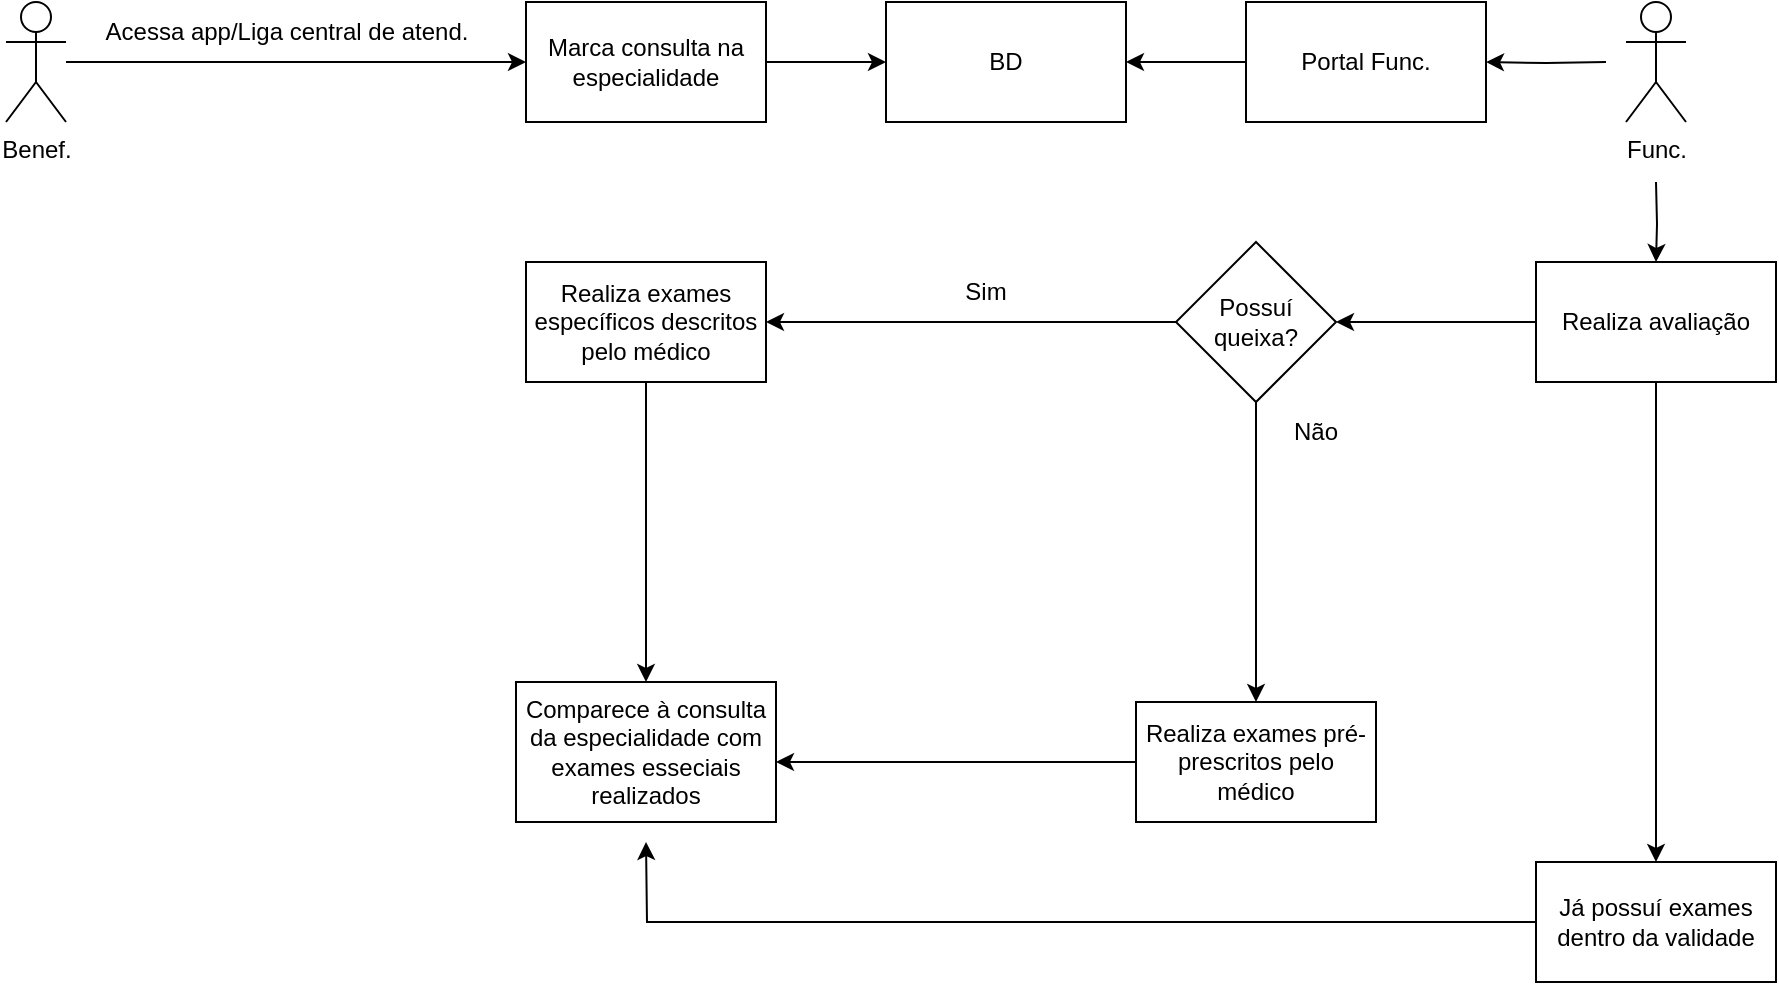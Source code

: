 <mxfile version="22.1.2" type="device">
  <diagram name="Página-1" id="huURj8NSp5yyznoCVy1u">
    <mxGraphModel dx="1707" dy="426" grid="1" gridSize="10" guides="1" tooltips="1" connect="1" arrows="1" fold="1" page="1" pageScale="1" pageWidth="827" pageHeight="1169" math="0" shadow="0">
      <root>
        <mxCell id="0" />
        <mxCell id="1" parent="0" />
        <mxCell id="s7PfS4D-mDp2UdjOUPB3-10" value="" style="edgeStyle=orthogonalEdgeStyle;rounded=0;orthogonalLoop=1;jettySize=auto;html=1;" parent="1" source="s7PfS4D-mDp2UdjOUPB3-1" target="s7PfS4D-mDp2UdjOUPB3-9" edge="1">
          <mxGeometry relative="1" as="geometry" />
        </mxCell>
        <mxCell id="s7PfS4D-mDp2UdjOUPB3-1" value="Benef.&lt;br&gt;" style="shape=umlActor;verticalLabelPosition=bottom;verticalAlign=top;html=1;outlineConnect=0;" parent="1" vertex="1">
          <mxGeometry x="-90" y="50" width="30" height="60" as="geometry" />
        </mxCell>
        <mxCell id="s7PfS4D-mDp2UdjOUPB3-15" value="" style="edgeStyle=orthogonalEdgeStyle;rounded=0;orthogonalLoop=1;jettySize=auto;html=1;" parent="1" target="s7PfS4D-mDp2UdjOUPB3-13" edge="1">
          <mxGeometry relative="1" as="geometry">
            <mxPoint x="710" y="80" as="sourcePoint" />
          </mxGeometry>
        </mxCell>
        <mxCell id="s7PfS4D-mDp2UdjOUPB3-19" value="" style="edgeStyle=orthogonalEdgeStyle;rounded=0;orthogonalLoop=1;jettySize=auto;html=1;" parent="1" target="s7PfS4D-mDp2UdjOUPB3-17" edge="1">
          <mxGeometry relative="1" as="geometry">
            <mxPoint x="735" y="140" as="sourcePoint" />
          </mxGeometry>
        </mxCell>
        <mxCell id="s7PfS4D-mDp2UdjOUPB3-3" value="Func." style="shape=umlActor;verticalLabelPosition=bottom;verticalAlign=top;html=1;outlineConnect=0;" parent="1" vertex="1">
          <mxGeometry x="720" y="50" width="30" height="60" as="geometry" />
        </mxCell>
        <mxCell id="s7PfS4D-mDp2UdjOUPB3-12" value="" style="edgeStyle=orthogonalEdgeStyle;rounded=0;orthogonalLoop=1;jettySize=auto;html=1;" parent="1" source="s7PfS4D-mDp2UdjOUPB3-9" target="s7PfS4D-mDp2UdjOUPB3-11" edge="1">
          <mxGeometry relative="1" as="geometry" />
        </mxCell>
        <object label="Marca consulta na especialidade" ID_consulta="1" ID_Benef="1" Data_consulta="20/10/2024" Especialidade="Urologia" id="s7PfS4D-mDp2UdjOUPB3-9">
          <mxCell style="rounded=0;whiteSpace=wrap;html=1;" parent="1" vertex="1">
            <mxGeometry x="170" y="50" width="120" height="60" as="geometry" />
          </mxCell>
        </object>
        <mxCell id="s7PfS4D-mDp2UdjOUPB3-11" value="BD" style="whiteSpace=wrap;html=1;rounded=0;" parent="1" vertex="1">
          <mxGeometry x="350" y="50" width="120" height="60" as="geometry" />
        </mxCell>
        <mxCell id="kDG-FSavLzpLOqaSPFLf-6" value="" style="edgeStyle=orthogonalEdgeStyle;rounded=0;orthogonalLoop=1;jettySize=auto;html=1;" edge="1" parent="1" source="s7PfS4D-mDp2UdjOUPB3-13" target="s7PfS4D-mDp2UdjOUPB3-11">
          <mxGeometry relative="1" as="geometry" />
        </mxCell>
        <mxCell id="s7PfS4D-mDp2UdjOUPB3-13" value="Portal Func." style="rounded=0;whiteSpace=wrap;html=1;" parent="1" vertex="1">
          <mxGeometry x="530" y="50" width="120" height="60" as="geometry" />
        </mxCell>
        <mxCell id="s7PfS4D-mDp2UdjOUPB3-25" value="" style="edgeStyle=orthogonalEdgeStyle;rounded=0;orthogonalLoop=1;jettySize=auto;html=1;" parent="1" source="s7PfS4D-mDp2UdjOUPB3-17" target="s7PfS4D-mDp2UdjOUPB3-24" edge="1">
          <mxGeometry relative="1" as="geometry" />
        </mxCell>
        <mxCell id="kDG-FSavLzpLOqaSPFLf-5" style="edgeStyle=orthogonalEdgeStyle;rounded=0;orthogonalLoop=1;jettySize=auto;html=1;exitX=0.5;exitY=1;exitDx=0;exitDy=0;entryX=0.5;entryY=0;entryDx=0;entryDy=0;" edge="1" parent="1" source="s7PfS4D-mDp2UdjOUPB3-17" target="kDG-FSavLzpLOqaSPFLf-1">
          <mxGeometry relative="1" as="geometry">
            <mxPoint x="735" y="470" as="targetPoint" />
          </mxGeometry>
        </mxCell>
        <mxCell id="s7PfS4D-mDp2UdjOUPB3-17" value="Realiza avaliação" style="rounded=0;whiteSpace=wrap;html=1;" parent="1" vertex="1">
          <mxGeometry x="675" y="180" width="120" height="60" as="geometry" />
        </mxCell>
        <mxCell id="s7PfS4D-mDp2UdjOUPB3-27" value="" style="edgeStyle=orthogonalEdgeStyle;rounded=0;orthogonalLoop=1;jettySize=auto;html=1;" parent="1" source="s7PfS4D-mDp2UdjOUPB3-24" target="s7PfS4D-mDp2UdjOUPB3-26" edge="1">
          <mxGeometry relative="1" as="geometry" />
        </mxCell>
        <mxCell id="s7PfS4D-mDp2UdjOUPB3-29" value="" style="edgeStyle=orthogonalEdgeStyle;rounded=0;orthogonalLoop=1;jettySize=auto;html=1;" parent="1" source="s7PfS4D-mDp2UdjOUPB3-24" target="s7PfS4D-mDp2UdjOUPB3-28" edge="1">
          <mxGeometry relative="1" as="geometry" />
        </mxCell>
        <mxCell id="s7PfS4D-mDp2UdjOUPB3-24" value="Possuí queixa?" style="rhombus;whiteSpace=wrap;html=1;rounded=0;" parent="1" vertex="1">
          <mxGeometry x="495" y="170" width="80" height="80" as="geometry" />
        </mxCell>
        <mxCell id="s7PfS4D-mDp2UdjOUPB3-34" value="" style="edgeStyle=orthogonalEdgeStyle;rounded=0;orthogonalLoop=1;jettySize=auto;html=1;" parent="1" source="s7PfS4D-mDp2UdjOUPB3-26" target="s7PfS4D-mDp2UdjOUPB3-32" edge="1">
          <mxGeometry relative="1" as="geometry">
            <Array as="points">
              <mxPoint x="535" y="425" />
            </Array>
          </mxGeometry>
        </mxCell>
        <mxCell id="s7PfS4D-mDp2UdjOUPB3-26" value="Realiza exames pré-prescritos pelo médico" style="whiteSpace=wrap;html=1;rounded=0;" parent="1" vertex="1">
          <mxGeometry x="475" y="400" width="120" height="60" as="geometry" />
        </mxCell>
        <mxCell id="s7PfS4D-mDp2UdjOUPB3-33" value="" style="edgeStyle=orthogonalEdgeStyle;rounded=0;orthogonalLoop=1;jettySize=auto;html=1;" parent="1" source="s7PfS4D-mDp2UdjOUPB3-28" target="s7PfS4D-mDp2UdjOUPB3-32" edge="1">
          <mxGeometry relative="1" as="geometry" />
        </mxCell>
        <mxCell id="s7PfS4D-mDp2UdjOUPB3-28" value="Realiza exames específicos descritos pelo médico" style="whiteSpace=wrap;html=1;rounded=0;" parent="1" vertex="1">
          <mxGeometry x="170" y="180" width="120" height="60" as="geometry" />
        </mxCell>
        <mxCell id="s7PfS4D-mDp2UdjOUPB3-30" value="Sim" style="text;html=1;strokeColor=none;fillColor=none;align=center;verticalAlign=middle;whiteSpace=wrap;rounded=0;" parent="1" vertex="1">
          <mxGeometry x="370" y="180" width="60" height="30" as="geometry" />
        </mxCell>
        <mxCell id="s7PfS4D-mDp2UdjOUPB3-31" value="Não" style="text;html=1;strokeColor=none;fillColor=none;align=center;verticalAlign=middle;whiteSpace=wrap;rounded=0;" parent="1" vertex="1">
          <mxGeometry x="535" y="250" width="60" height="30" as="geometry" />
        </mxCell>
        <mxCell id="s7PfS4D-mDp2UdjOUPB3-32" value="Comparece à consulta da especialidade com exames esseciais realizados" style="whiteSpace=wrap;html=1;rounded=0;" parent="1" vertex="1">
          <mxGeometry x="165" y="390" width="130" height="70" as="geometry" />
        </mxCell>
        <mxCell id="s7PfS4D-mDp2UdjOUPB3-36" value="Acessa app/Liga central de atend." style="text;html=1;align=center;verticalAlign=middle;resizable=0;points=[];autosize=1;strokeColor=none;fillColor=none;" parent="1" vertex="1">
          <mxGeometry x="-50" y="50" width="200" height="30" as="geometry" />
        </mxCell>
        <mxCell id="kDG-FSavLzpLOqaSPFLf-4" style="edgeStyle=orthogonalEdgeStyle;rounded=0;orthogonalLoop=1;jettySize=auto;html=1;exitX=0;exitY=0.5;exitDx=0;exitDy=0;" edge="1" parent="1" source="kDG-FSavLzpLOqaSPFLf-1">
          <mxGeometry relative="1" as="geometry">
            <mxPoint x="230" y="470" as="targetPoint" />
          </mxGeometry>
        </mxCell>
        <mxCell id="kDG-FSavLzpLOqaSPFLf-1" value="Já possuí exames dentro da validade" style="rounded=0;whiteSpace=wrap;html=1;" vertex="1" parent="1">
          <mxGeometry x="675" y="480" width="120" height="60" as="geometry" />
        </mxCell>
      </root>
    </mxGraphModel>
  </diagram>
</mxfile>
